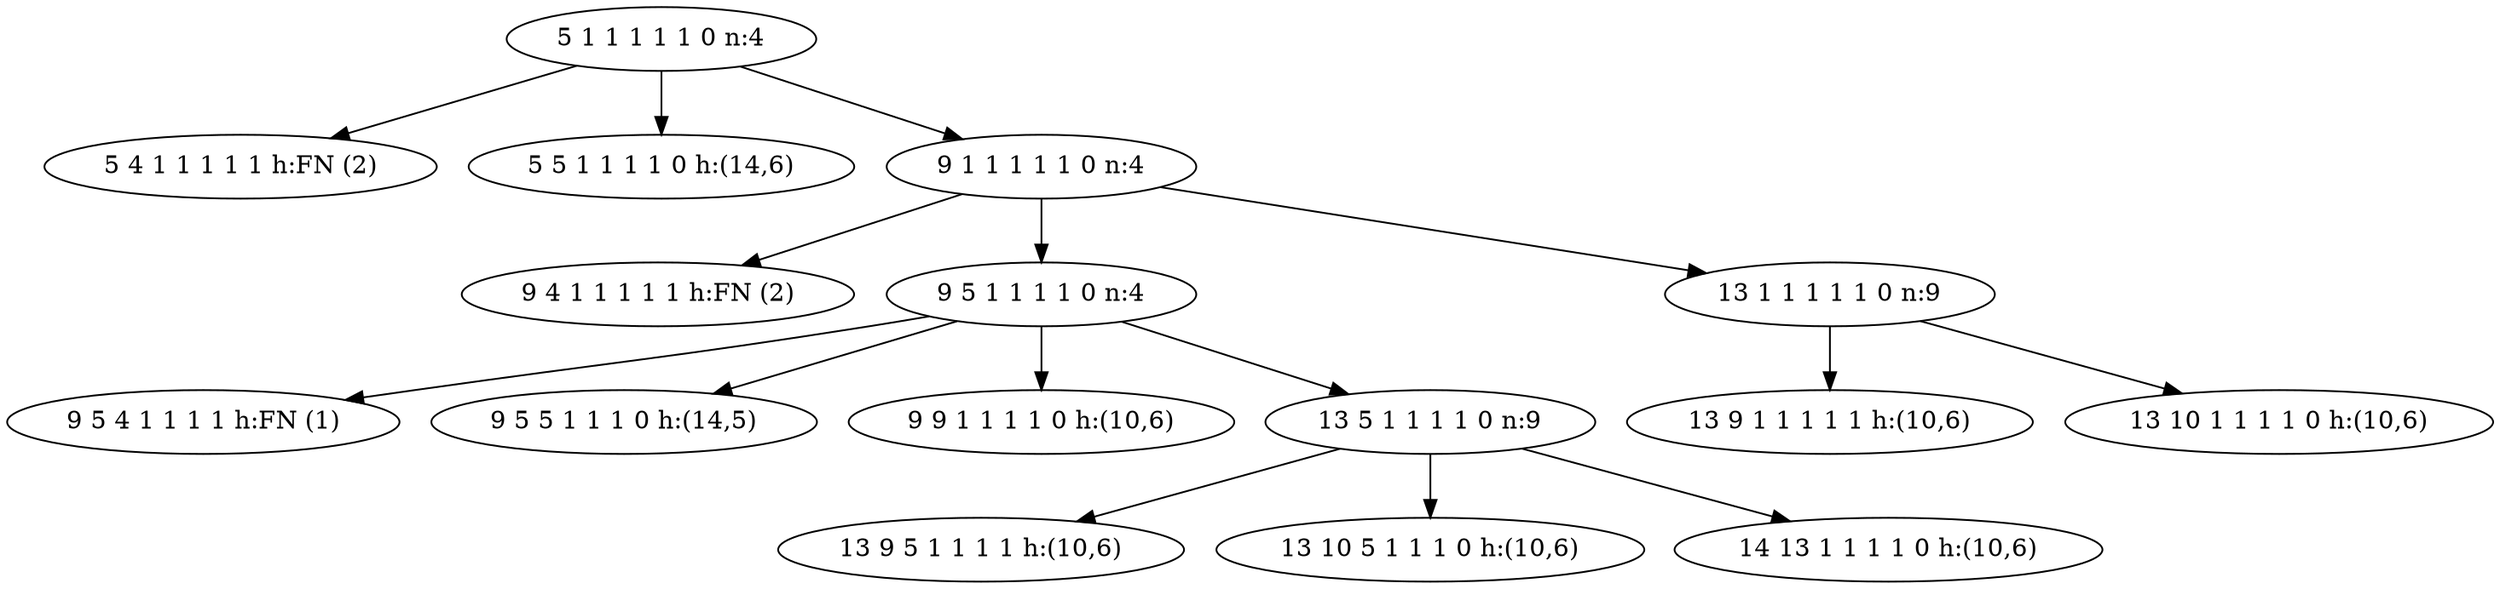 strict digraph sapling0 {
overlap = none;
// 6: 5 1 1 1 1 1
73 [label="5 1 1 1 1 1 0 n:4"];
73 -> 419
73 -> 418
73 -> 378
419 [label="5 4 1 1 1 1 1 h:FN (2)"];
418 [label="5 5 1 1 1 1 0 h:(14,6)"];
378 [label="9 1 1 1 1 1 0 n:4"];
378 -> 417
378 -> 416
378 -> 415
417 [label="9 4 1 1 1 1 1 h:FN (2)"];
416 [label="9 5 1 1 1 1 0 n:4"];
416 -> 24786
416 -> 24785
416 -> 24784
416 -> 24760
24786 [label="9 5 4 1 1 1 1 h:FN (1)"];
24785 [label="9 5 5 1 1 1 0 h:(14,5)"];
24784 [label="9 9 1 1 1 1 0 h:(10,6)"];
24760 [label="13 5 1 1 1 1 0 n:9"];
24760 -> 24783
24760 -> 24782
24760 -> 24781
24783 [label="13 9 5 1 1 1 1 h:(10,6)"];
24782 [label="13 10 5 1 1 1 0 h:(10,6)"];
24781 [label="14 13 1 1 1 1 0 h:(10,6)"];
415 [label="13 1 1 1 1 1 0 n:9"];
415 -> 24804
415 -> 24803
24804 [label="13 9 1 1 1 1 1 h:(10,6)"];
24803 [label="13 10 1 1 1 1 0 h:(10,6)"];
}
